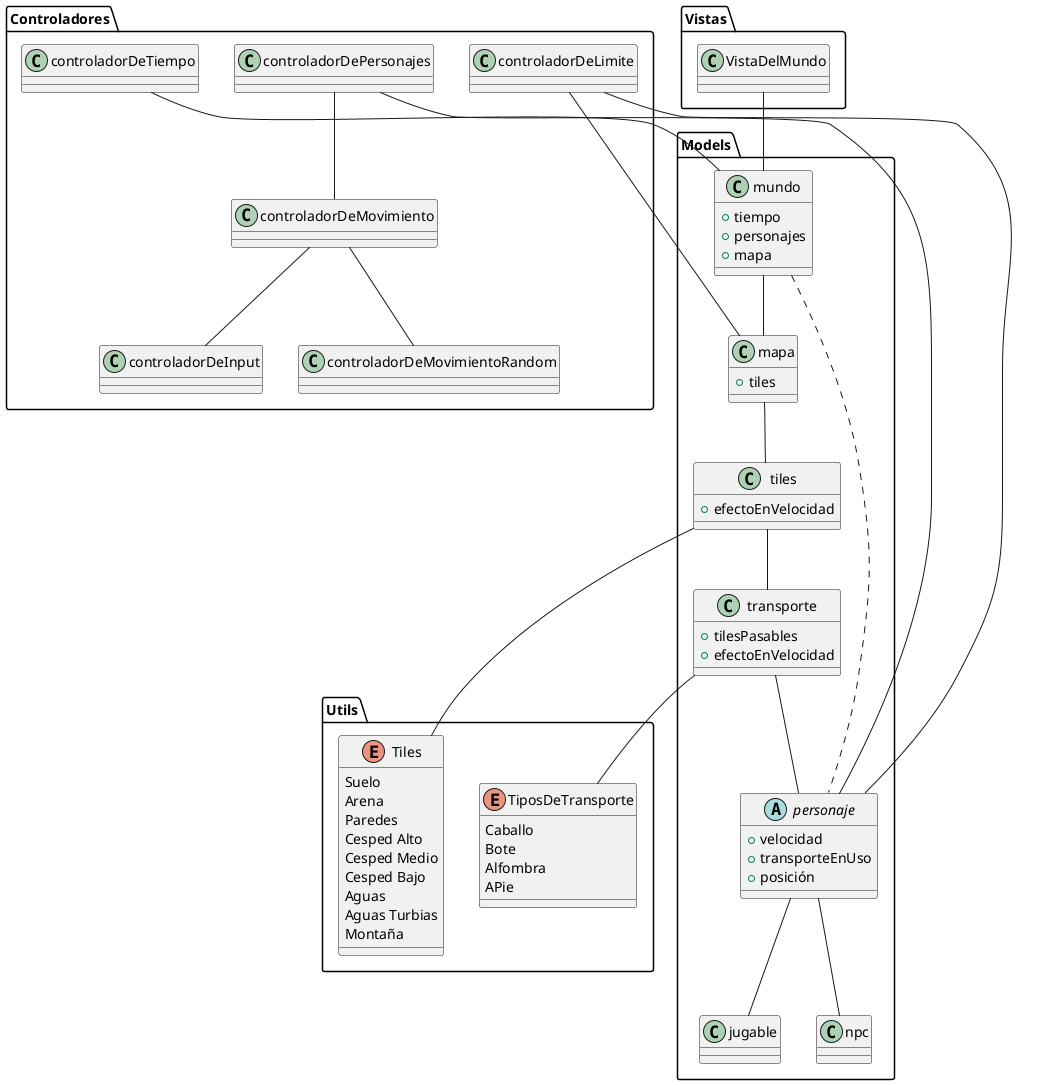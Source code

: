 @startuml
package Vistas {
class VistaDelMundo {
}
}

package Controladores {
 class controladorDePersonajes {
}

class controladorDeMovimiento {
}

class controladorDeInput {
}

class controladorDeMovimientoRandom {
}

class controladorDeLimite {
}

class controladorDeTiempo {
}
}

package Models {
 class mundo{
+ tiempo
+ personajes
+ mapa
}
class mapa{
 + tiles
}
class tiles{
 + efectoEnVelocidad
}
abstract class personaje {
+ velocidad
+ transporteEnUso
+ posición
}
class transporte{
 + tilesPasables
 + efectoEnVelocidad
}
class jugable{}
class npc{}
}

package Utils {
 enum Tiles {
 Suelo
Arena
Paredes
Cesped Alto
Cesped Medio
Cesped Bajo
Aguas
Aguas Turbias
Montaña
}


enum TiposDeTransporte {
 Caballo
 Bote
Alfombra
APie
}
}



mundo -- mapa
mapa -- tiles
mundo .. personaje
tiles -- transporte
transporte -- personaje
personaje -- jugable
personaje -- npc

controladorDeMovimiento -- controladorDeInput
controladorDeMovimiento -- controladorDeMovimientoRandom
controladorDePersonajes -- controladorDeMovimiento
controladorDePersonajes -- personaje
controladorDeLimite -- mapa
controladorDeLimite  -- personaje
controladorDeTiempo -- mundo
VistaDelMundo -- mundo

transporte -- TiposDeTransporte
tiles -- Tiles
@enduml